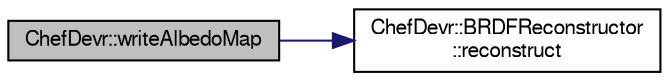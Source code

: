 digraph "ChefDevr::writeAlbedoMap"
{
 // LATEX_PDF_SIZE
  edge [fontname="FreeSans",fontsize="10",labelfontname="FreeSans",labelfontsize="10"];
  node [fontname="FreeSans",fontsize="10",shape=record];
  rankdir="LR";
  Node7 [label="ChefDevr::writeAlbedoMap",height=0.2,width=0.4,color="black", fillcolor="grey75", style="filled", fontcolor="black",tooltip="Writes the image of the latent space on the disk."];
  Node7 -> Node8 [color="midnightblue",fontsize="10",style="solid",fontname="FreeSans"];
  Node8 [label="ChefDevr::BRDFReconstructor\l::reconstruct",height=0.2,width=0.4,color="black", fillcolor="white", style="filled",URL="$class_chef_devr_1_1_b_r_d_f_reconstructor.html#a677c22bf941bf106748ef713598c05d2",tooltip="Reconstructs a BRDF for latent space coordinates."];
}
